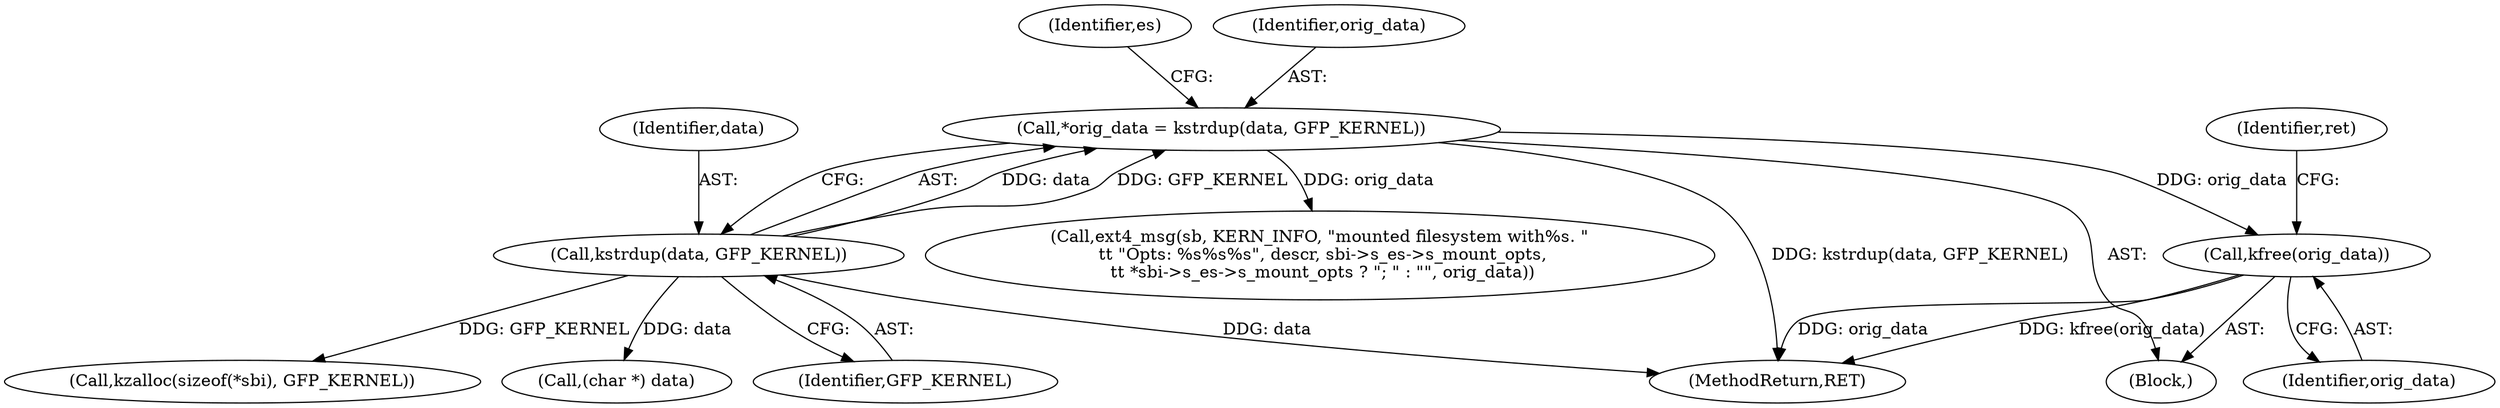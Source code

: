 digraph "0_linux_0449641130f5652b344ef6fa39fa019d7e94660a@API" {
"1002218" [label="(Call,kfree(orig_data))"];
"1000126" [label="(Call,*orig_data = kstrdup(data, GFP_KERNEL))"];
"1000128" [label="(Call,kstrdup(data, GFP_KERNEL))"];
"1002221" [label="(Identifier,ret)"];
"1000134" [label="(Identifier,es)"];
"1000130" [label="(Identifier,GFP_KERNEL)"];
"1000176" [label="(Call,kzalloc(sizeof(*sbi), GFP_KERNEL))"];
"1000126" [label="(Call,*orig_data = kstrdup(data, GFP_KERNEL))"];
"1000127" [label="(Identifier,orig_data)"];
"1002013" [label="(Call,ext4_msg(sb, KERN_INFO, \"mounted filesystem with%s. \"\n \t\t \"Opts: %s%s%s\", descr, sbi->s_es->s_mount_opts,\n \t\t *sbi->s_es->s_mount_opts ? \"; \" : \"\", orig_data))"];
"1000129" [label="(Identifier,data)"];
"1000128" [label="(Call,kstrdup(data, GFP_KERNEL))"];
"1000559" [label="(Call,(char *) data)"];
"1002219" [label="(Identifier,orig_data)"];
"1002222" [label="(MethodReturn,RET)"];
"1000124" [label="(Block,)"];
"1002218" [label="(Call,kfree(orig_data))"];
"1002218" -> "1000124"  [label="AST: "];
"1002218" -> "1002219"  [label="CFG: "];
"1002219" -> "1002218"  [label="AST: "];
"1002221" -> "1002218"  [label="CFG: "];
"1002218" -> "1002222"  [label="DDG: orig_data"];
"1002218" -> "1002222"  [label="DDG: kfree(orig_data)"];
"1000126" -> "1002218"  [label="DDG: orig_data"];
"1000126" -> "1000124"  [label="AST: "];
"1000126" -> "1000128"  [label="CFG: "];
"1000127" -> "1000126"  [label="AST: "];
"1000128" -> "1000126"  [label="AST: "];
"1000134" -> "1000126"  [label="CFG: "];
"1000126" -> "1002222"  [label="DDG: kstrdup(data, GFP_KERNEL)"];
"1000128" -> "1000126"  [label="DDG: data"];
"1000128" -> "1000126"  [label="DDG: GFP_KERNEL"];
"1000126" -> "1002013"  [label="DDG: orig_data"];
"1000128" -> "1000130"  [label="CFG: "];
"1000129" -> "1000128"  [label="AST: "];
"1000130" -> "1000128"  [label="AST: "];
"1000128" -> "1002222"  [label="DDG: data"];
"1000128" -> "1000176"  [label="DDG: GFP_KERNEL"];
"1000128" -> "1000559"  [label="DDG: data"];
}
